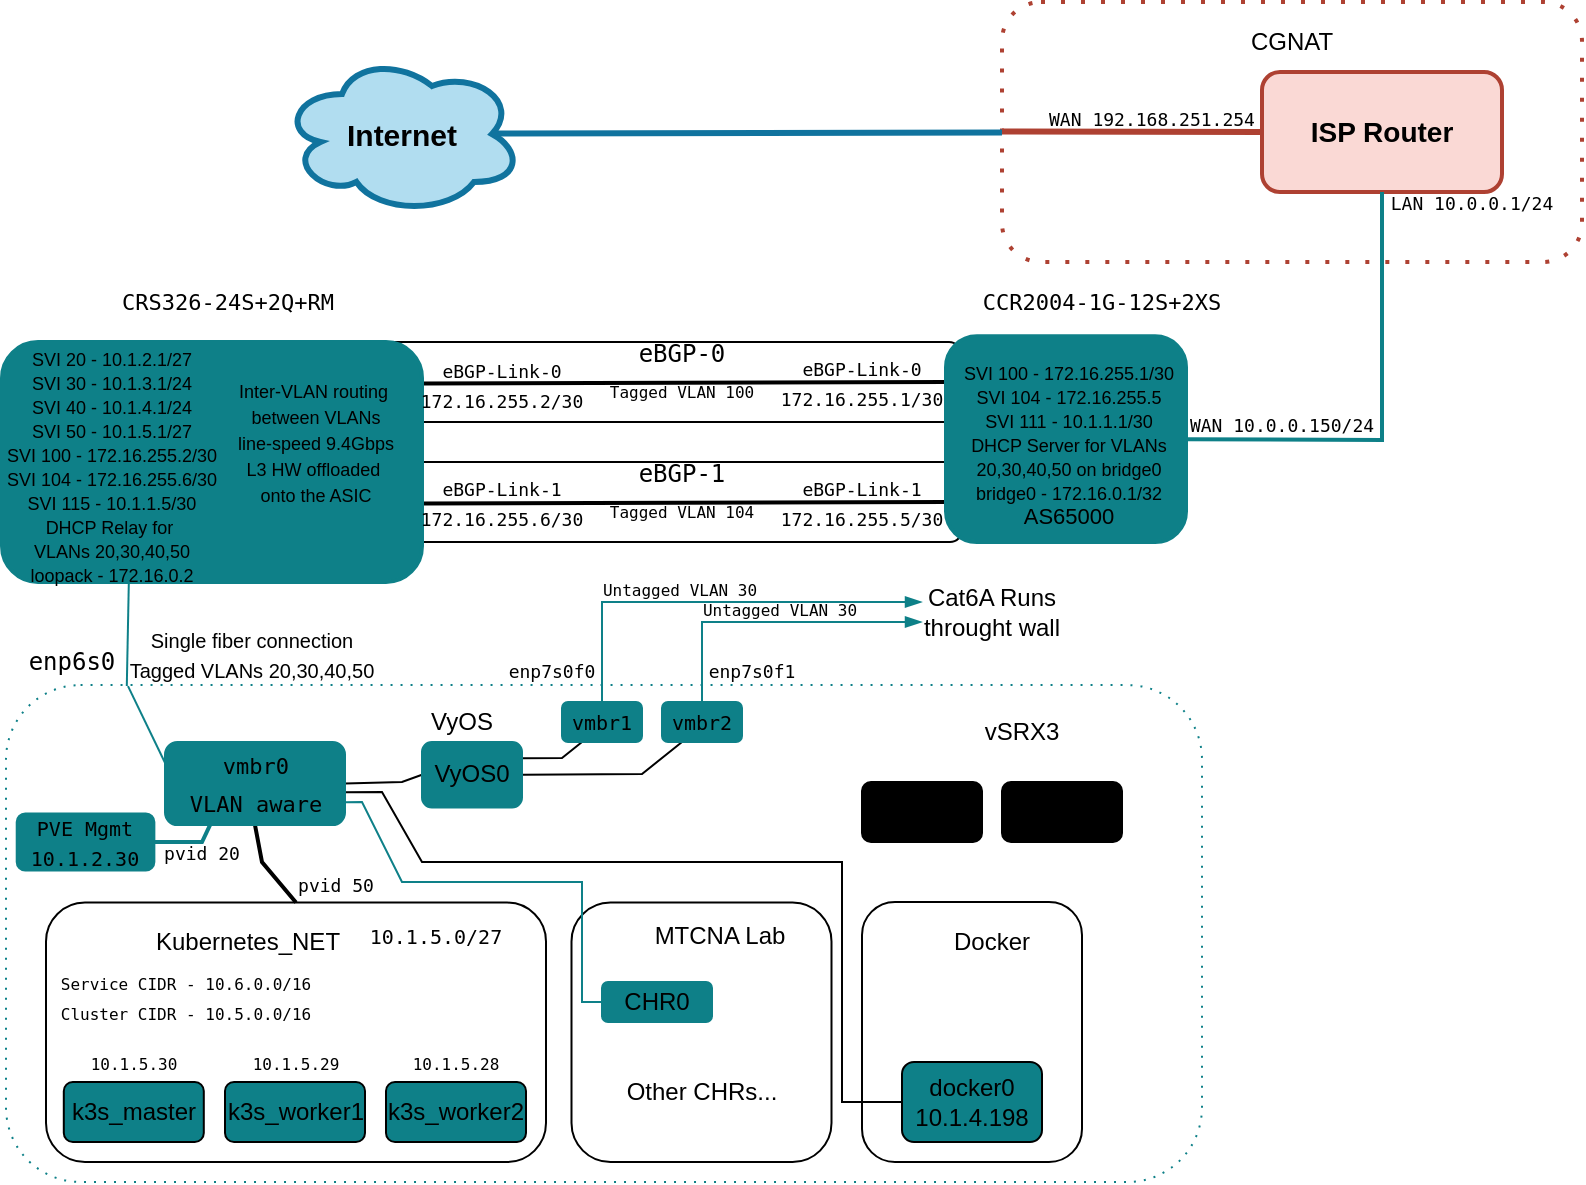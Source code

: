 <mxfile version="28.1.1">
  <diagram name="Page-1" id="laLs3gU-Ayf5YXLH03XQ">
    <mxGraphModel dx="647" dy="1512" grid="1" gridSize="10" guides="0" tooltips="1" connect="1" arrows="1" fold="1" page="1" pageScale="1" pageWidth="850" pageHeight="1100" background="none" math="0" shadow="0">
      <root>
        <mxCell id="0" />
        <mxCell id="1" parent="0" />
        <mxCell id="ZiTYzqAb13dxJsLZ45qU-29" value="" style="rounded=1;whiteSpace=wrap;html=1;fillColor=none;dashed=1;dashPattern=1 4;strokeColor=light-dark(#0E8088,#E57000);strokeWidth=1;" parent="1" vertex="1">
          <mxGeometry x="12" y="321.54" width="598" height="248.46" as="geometry" />
        </mxCell>
        <mxCell id="gYZSwurcLsUrWzZZYaKs-26" value="" style="endArrow=none;html=1;rounded=0;exitX=0.985;exitY=0.605;exitDx=0;exitDy=0;exitPerimeter=0;entryX=0;entryY=0.5;entryDx=0;entryDy=0;strokeColor=light-dark(#000000,#2496ED);" edge="1" parent="1" source="ZiTYzqAb13dxJsLZ45qU-33" target="gYZSwurcLsUrWzZZYaKs-25">
          <mxGeometry width="50" height="50" relative="1" as="geometry">
            <mxPoint x="300" y="400" as="sourcePoint" />
            <mxPoint x="350" y="350" as="targetPoint" />
            <Array as="points">
              <mxPoint x="200" y="375" />
              <mxPoint x="220" y="410" />
              <mxPoint x="430" y="410" />
              <mxPoint x="430" y="530" />
            </Array>
          </mxGeometry>
        </mxCell>
        <mxCell id="ewNHrJoe2mIzZIBrIk2k-1" value="" style="rounded=1;whiteSpace=wrap;html=1;fillColor=none;strokeColor=light-dark(#000000,#E00B43);strokeWidth=1;fillStyle=dashed;gradientColor=light-dark(#000000,#99004D);gradientDirection=south;" parent="1" vertex="1">
          <mxGeometry x="199.5" y="150" width="290" height="40" as="geometry" />
        </mxCell>
        <mxCell id="gYZSwurcLsUrWzZZYaKs-4" value="" style="endArrow=none;html=1;rounded=0;exitX=1;exitY=0.5;exitDx=0;exitDy=0;entryX=0;entryY=0.5;entryDx=0;entryDy=0;fillColor=#b0e3e6;strokeColor=light-dark(#000000,#D4006B);strokeWidth=2;" edge="1" parent="1">
          <mxGeometry width="50" height="50" relative="1" as="geometry">
            <mxPoint x="220" y="230.79" as="sourcePoint" />
            <mxPoint x="482" y="230" as="targetPoint" />
          </mxGeometry>
        </mxCell>
        <mxCell id="gYZSwurcLsUrWzZZYaKs-1" value="" style="rounded=1;whiteSpace=wrap;html=1;fillColor=none;strokeColor=light-dark(#000000,#E00B43);strokeWidth=1;fillStyle=dashed;gradientColor=light-dark(#000000,#99004D);gradientDirection=south;" vertex="1" parent="1">
          <mxGeometry x="210" y="210" width="280" height="40" as="geometry" />
        </mxCell>
        <mxCell id="x-1SdIw39Kcp-OfrpAiy-40" value="" style="rounded=1;whiteSpace=wrap;html=1;fillColor=none;strokeColor=light-dark(#000000,#4C0099);" parent="1" vertex="1">
          <mxGeometry x="294.75" y="430.27" width="130" height="129.73" as="geometry" />
        </mxCell>
        <mxCell id="ZiTYzqAb13dxJsLZ45qU-24" value="" style="endArrow=none;html=1;rounded=0;exitX=1;exitY=0.5;exitDx=0;exitDy=0;entryX=0;entryY=0.5;entryDx=0;entryDy=0;fillColor=#b0e3e6;strokeColor=light-dark(#000000,#D4006B);strokeWidth=2;" parent="1" edge="1">
          <mxGeometry width="50" height="50" relative="1" as="geometry">
            <mxPoint x="220" y="170.79" as="sourcePoint" />
            <mxPoint x="482" y="170.0" as="targetPoint" />
          </mxGeometry>
        </mxCell>
        <mxCell id="ZiTYzqAb13dxJsLZ45qU-4" value="" style="rounded=1;whiteSpace=wrap;html=1;fillColor=none;dashed=1;dashPattern=1 4;strokeColor=light-dark(#AE4132,#2020CC);strokeWidth=2;" parent="1" vertex="1">
          <mxGeometry x="510" y="-20" width="290" height="130" as="geometry" />
        </mxCell>
        <mxCell id="ZiTYzqAb13dxJsLZ45qU-1" value="&lt;b&gt;&lt;font style=&quot;font-size: 15px;&quot;&gt;Internet&lt;/font&gt;&lt;/b&gt;" style="ellipse;shape=cloud;whiteSpace=wrap;html=1;fillColor=#b1ddf0;strokeColor=#10739e;strokeWidth=3;" parent="1" vertex="1">
          <mxGeometry x="150" y="6" width="120" height="80" as="geometry" />
        </mxCell>
        <mxCell id="ZiTYzqAb13dxJsLZ45qU-3" value="&lt;b&gt;&lt;font style=&quot;font-size: 14px;&quot;&gt;ISP Router&lt;/font&gt;&lt;/b&gt;" style="rounded=1;whiteSpace=wrap;html=1;fillColor=light-dark(#FAD9D5,#00004F);strokeColor=light-dark(#AE4132,#2020CC);strokeWidth=2;glass=0;" parent="1" vertex="1">
          <mxGeometry x="640" y="15" width="120" height="60" as="geometry" />
        </mxCell>
        <mxCell id="ZiTYzqAb13dxJsLZ45qU-5" value="CGNAT" style="text;html=1;align=center;verticalAlign=middle;whiteSpace=wrap;rounded=0;fillColor=none;strokeColor=none;" parent="1" vertex="1">
          <mxGeometry x="620" y="-20" width="70" height="40" as="geometry" />
        </mxCell>
        <mxCell id="ZiTYzqAb13dxJsLZ45qU-6" value="" style="endArrow=none;html=1;rounded=0;exitX=0.875;exitY=0.5;exitDx=0;exitDy=0;exitPerimeter=0;fillColor=#b1ddf0;strokeColor=#10739e;strokeWidth=3;" parent="1" target="ZiTYzqAb13dxJsLZ45qU-4" edge="1">
          <mxGeometry width="50" height="50" relative="1" as="geometry">
            <mxPoint x="255" y="45.79" as="sourcePoint" />
            <mxPoint x="470" y="95.79" as="targetPoint" />
          </mxGeometry>
        </mxCell>
        <mxCell id="ZiTYzqAb13dxJsLZ45qU-7" value="" style="endArrow=none;html=1;rounded=0;exitX=0.875;exitY=0.5;exitDx=0;exitDy=0;exitPerimeter=0;fillColor=#fad9d5;strokeColor=light-dark(#AE4132,#2020CC);strokeWidth=3;entryX=0;entryY=0.5;entryDx=0;entryDy=0;" parent="1" target="ZiTYzqAb13dxJsLZ45qU-3" edge="1">
          <mxGeometry width="50" height="50" relative="1" as="geometry">
            <mxPoint x="510" y="44.76" as="sourcePoint" />
            <mxPoint x="615" y="44.76" as="targetPoint" />
          </mxGeometry>
        </mxCell>
        <mxCell id="ZiTYzqAb13dxJsLZ45qU-8" value="&lt;pre&gt;&lt;font style=&quot;font-size: 9px;&quot;&gt;WAN 192.168.251.254&lt;/font&gt;&lt;/pre&gt;" style="text;html=1;align=center;verticalAlign=middle;whiteSpace=wrap;rounded=0;" parent="1" vertex="1">
          <mxGeometry x="530" y="30" width="110" height="15" as="geometry" />
        </mxCell>
        <mxCell id="ZiTYzqAb13dxJsLZ45qU-9" value="&lt;pre&gt;&lt;font style=&quot;font-size: 9px;&quot;&gt;LAN 10.0.0.1/24&lt;/font&gt;&lt;/pre&gt;" style="text;html=1;align=center;verticalAlign=middle;whiteSpace=wrap;rounded=0;" parent="1" vertex="1">
          <mxGeometry x="700" y="70" width="90" height="20" as="geometry" />
        </mxCell>
        <mxCell id="ZiTYzqAb13dxJsLZ45qU-10" value="" style="endArrow=none;html=1;rounded=0;fillColor=#b0e3e6;strokeColor=light-dark(#0E8088,#FFFFFF);strokeWidth=2;exitX=1;exitY=0.5;exitDx=0;exitDy=0;entryX=0.5;entryY=1;entryDx=0;entryDy=0;" parent="1" source="ZiTYzqAb13dxJsLZ45qU-11" target="ZiTYzqAb13dxJsLZ45qU-3" edge="1">
          <mxGeometry width="50" height="50" relative="1" as="geometry">
            <mxPoint x="542" y="149.21" as="sourcePoint" />
            <mxPoint x="682" y="45" as="targetPoint" />
            <Array as="points">
              <mxPoint x="700" y="199" />
            </Array>
          </mxGeometry>
        </mxCell>
        <mxCell id="ZiTYzqAb13dxJsLZ45qU-11" value="" style="rounded=1;whiteSpace=wrap;html=1;fillColor=light-dark(#0E8088,#121211);strokeColor=light-dark(#0E8088,#293239);strokeWidth=2;glass=0;" parent="1" vertex="1">
          <mxGeometry x="482" y="147.17" width="120" height="102.83" as="geometry" />
        </mxCell>
        <mxCell id="ZiTYzqAb13dxJsLZ45qU-13" value="&lt;pre&gt;&lt;font style=&quot;font-size: 9px;&quot;&gt;WAN 10.0.0.150/24&lt;/font&gt;&lt;/pre&gt;" style="text;html=1;align=center;verticalAlign=middle;whiteSpace=wrap;rounded=0;fillColor=none;strokeColor=none;" parent="1" vertex="1">
          <mxGeometry x="605" y="186" width="90" height="10" as="geometry" />
        </mxCell>
        <mxCell id="ZiTYzqAb13dxJsLZ45qU-19" value="" style="rounded=1;whiteSpace=wrap;html=1;fillColor=light-dark(#0E8088,#121211);strokeColor=light-dark(#0E8088,#293239);strokeWidth=2;glass=0;" parent="1" vertex="1">
          <mxGeometry x="10" y="150" width="210" height="120" as="geometry" />
        </mxCell>
        <mxCell id="ZiTYzqAb13dxJsLZ45qU-22" value="&lt;div style=&quot;line-height: 100%;&quot;&gt;&lt;div&gt;&lt;font style=&quot;font-size: 9px; line-height: 100%;&quot;&gt;SVI 100 - 172.16.255.1/30&lt;/font&gt;&lt;/div&gt;&lt;div&gt;&lt;font style=&quot;font-size: 9px; line-height: 100%;&quot;&gt;SVI 104 - 172.16.255.5&lt;/font&gt;&lt;/div&gt;&lt;div&gt;&lt;font style=&quot;font-size: 9px; line-height: 100%;&quot;&gt;SVI 111 - 10.1.1.1/30&lt;/font&gt;&lt;/div&gt;&lt;div&gt;&lt;font style=&quot;font-size: 9px; line-height: 100%;&quot;&gt;DHCP Server for VLANs 20,30,40&lt;font&gt;,50 on bridge0&lt;/font&gt;&lt;/font&gt;&lt;/div&gt;&lt;div&gt;&lt;font style=&quot;font-size: 9px; line-height: 100%;&quot;&gt;bridge0 - 172.16.0.1/32&lt;/font&gt;&lt;/div&gt;&lt;div&gt;&lt;font style=&quot;font-size: 11px;&quot;&gt;AS65000&lt;/font&gt;&lt;/div&gt;&lt;/div&gt;" style="text;html=1;align=center;verticalAlign=middle;whiteSpace=wrap;rounded=0;fillColor=none;strokeColor=none;" parent="1" vertex="1">
          <mxGeometry x="477" y="160" width="133" height="80" as="geometry" />
        </mxCell>
        <mxCell id="ZiTYzqAb13dxJsLZ45qU-23" value="&lt;div style=&quot;line-height: 100%;&quot;&gt;&lt;div&gt;&lt;font style=&quot;font-size: 9px; line-height: 100%;&quot;&gt;SVI 20 - 10.1.2.1/27&lt;/font&gt;&lt;/div&gt;&lt;div&gt;&lt;font style=&quot;font-size: 9px; line-height: 100%;&quot;&gt;SVI 30 - 10.1.3.1/24&lt;/font&gt;&lt;/div&gt;&lt;div&gt;&lt;font style=&quot;font-size: 9px; line-height: 100%;&quot;&gt;SVI 40 - 10.1.4.1/24&lt;/font&gt;&lt;/div&gt;&lt;div&gt;&lt;font style=&quot;font-size: 9px; line-height: 100%;&quot;&gt;SVI 50 - 10.1.5.1/27&lt;/font&gt;&lt;/div&gt;&lt;div&gt;&lt;font style=&quot;font-size: 9px; line-height: 100%;&quot;&gt;SVI 100 - 172.16.255.2/30&lt;/font&gt;&lt;/div&gt;&lt;div&gt;&lt;font style=&quot;font-size: 9px; line-height: 100%;&quot;&gt;SVI 104 - 172.16.255.6/30&lt;/font&gt;&lt;/div&gt;&lt;div&gt;&lt;font style=&quot;font-size: 9px; line-height: 100%;&quot;&gt;SVI 115 - 10.1.1.5/30&lt;/font&gt;&lt;/div&gt;&lt;div&gt;&lt;font style=&quot;font-size: 9px; line-height: 100%;&quot;&gt;DHCP Relay for&amp;nbsp;&lt;/font&gt;&lt;/div&gt;&lt;div&gt;&lt;font style=&quot;font-size: 9px; line-height: 100%;&quot;&gt;VLANs 20,30,40,50&lt;/font&gt;&lt;/div&gt;&lt;div&gt;&lt;font style=&quot;font-size: 9px; line-height: 100%;&quot;&gt;loopack - 172.16.0.2&lt;/font&gt;&lt;/div&gt;&lt;/div&gt;" style="text;html=1;align=center;verticalAlign=middle;whiteSpace=wrap;rounded=0;fillColor=none;strokeColor=none;" parent="1" vertex="1">
          <mxGeometry x="10" y="150" width="110" height="122.8" as="geometry" />
        </mxCell>
        <mxCell id="ZiTYzqAb13dxJsLZ45qU-28" value="&lt;pre&gt;&lt;font style=&quot;font-size: 8px;&quot;&gt;Tagged VLAN 100&lt;/font&gt;&lt;/pre&gt;" style="text;html=1;align=center;verticalAlign=middle;whiteSpace=wrap;rounded=0;fillColor=none;strokeColor=none;" parent="1" vertex="1">
          <mxGeometry x="310" y="170" width="80" height="8.12" as="geometry" />
        </mxCell>
        <mxCell id="ZiTYzqAb13dxJsLZ45qU-31" value="" style="endArrow=none;html=1;rounded=0;entryX=0.302;entryY=0.997;entryDx=0;entryDy=0;exitX=0.101;exitY=0.002;exitDx=0;exitDy=0;fillColor=#b0e3e6;strokeColor=light-dark(#0E8088,#FFFFFF);strokeWidth=1;exitPerimeter=0;entryPerimeter=0;" parent="1" source="ZiTYzqAb13dxJsLZ45qU-29" target="ZiTYzqAb13dxJsLZ45qU-19" edge="1">
          <mxGeometry width="50" height="50" relative="1" as="geometry">
            <mxPoint x="200" y="400" as="sourcePoint" />
            <mxPoint x="250" y="350" as="targetPoint" />
          </mxGeometry>
        </mxCell>
        <mxCell id="ZiTYzqAb13dxJsLZ45qU-32" value="&lt;div&gt;&lt;font style=&quot;font-size: 10px;&quot;&gt;Single fiber connection&lt;/font&gt;&lt;/div&gt;&lt;div&gt;&lt;font style=&quot;font-size: 10px;&quot;&gt;Tagged VLANs 20,30,40,50&lt;/font&gt;&lt;/div&gt;" style="text;html=1;align=center;verticalAlign=middle;whiteSpace=wrap;rounded=0;fillColor=none;strokeColor=none;" parent="1" vertex="1">
          <mxGeometry x="70" y="290" width="130" height="31.71" as="geometry" />
        </mxCell>
        <mxCell id="ZiTYzqAb13dxJsLZ45qU-34" value="" style="endArrow=none;html=1;rounded=1;entryX=0.102;entryY=0.002;entryDx=0;entryDy=0;exitX=0;exitY=0.25;exitDx=0;exitDy=0;fillColor=#b0e3e6;strokeColor=light-dark(#0E8088,#FFFFFF);endSize=8;strokeWidth=1;entryPerimeter=0;curved=0;" parent="1" source="ZiTYzqAb13dxJsLZ45qU-33" target="ZiTYzqAb13dxJsLZ45qU-29" edge="1">
          <mxGeometry width="50" height="50" relative="1" as="geometry">
            <mxPoint x="192" y="381.54" as="sourcePoint" />
            <mxPoint x="242" y="331.54" as="targetPoint" />
          </mxGeometry>
        </mxCell>
        <mxCell id="ZiTYzqAb13dxJsLZ45qU-35" value="&lt;pre&gt;&lt;font style=&quot;font-size: 10px;&quot;&gt;PVE Mgmt&lt;br&gt;10.1.2.30&lt;/font&gt;&lt;/pre&gt;" style="rounded=1;whiteSpace=wrap;html=1;fillColor=light-dark(#0E8088,#121211);strokeColor=light-dark(#0E8088,#FCA311);glass=0;" parent="1" vertex="1">
          <mxGeometry x="17.36" y="385.77" width="68.82" height="28.46" as="geometry" />
        </mxCell>
        <mxCell id="ZiTYzqAb13dxJsLZ45qU-36" value="" style="endArrow=none;html=1;rounded=0;entryX=0.25;entryY=1;entryDx=0;entryDy=0;exitX=1;exitY=0.5;exitDx=0;exitDy=0;fillColor=#b0e3e6;strokeColor=light-dark(#0E8088,#FFFFFF);strokeWidth=2;curved=0;jumpStyle=none;" parent="1" source="ZiTYzqAb13dxJsLZ45qU-35" target="ZiTYzqAb13dxJsLZ45qU-33" edge="1">
          <mxGeometry width="50" height="50" relative="1" as="geometry">
            <mxPoint x="192" y="381.54" as="sourcePoint" />
            <mxPoint x="242" y="331.54" as="targetPoint" />
            <Array as="points">
              <mxPoint x="110" y="400" />
            </Array>
          </mxGeometry>
        </mxCell>
        <mxCell id="ZiTYzqAb13dxJsLZ45qU-40" value="&lt;pre&gt;enp6s0&lt;/pre&gt;" style="text;html=1;align=center;verticalAlign=middle;whiteSpace=wrap;rounded=0;fillColor=none;strokeColor=none;" parent="1" vertex="1">
          <mxGeometry x="20" y="299.54" width="50" height="20" as="geometry" />
        </mxCell>
        <mxCell id="ZiTYzqAb13dxJsLZ45qU-41" value="&lt;div style=&quot;line-height: 10%;&quot;&gt;&lt;pre&gt;&lt;font style=&quot;font-size: 9px;&quot;&gt;enp7s0f0&lt;/font&gt;&lt;/pre&gt;&lt;/div&gt;" style="text;html=1;align=center;verticalAlign=middle;whiteSpace=wrap;rounded=0;perimeterSpacing=0;fillColor=none;strokeColor=none;" parent="1" vertex="1">
          <mxGeometry x="260" y="310" width="50" height="10" as="geometry" />
        </mxCell>
        <mxCell id="ZiTYzqAb13dxJsLZ45qU-42" value="" style="endArrow=blockThin;html=1;rounded=0;exitX=0.5;exitY=0;exitDx=0;exitDy=0;startArrow=none;startFill=0;endFill=1;strokeWidth=1;fillColor=#b0e3e6;strokeColor=light-dark(#0E8088,#FFFFFF);" parent="1" edge="1" source="x-1SdIw39Kcp-OfrpAiy-9">
          <mxGeometry width="50" height="50" relative="1" as="geometry">
            <mxPoint x="407.984" y="311.503" as="sourcePoint" />
            <mxPoint x="470" y="280" as="targetPoint" />
            <Array as="points">
              <mxPoint x="310" y="280" />
            </Array>
          </mxGeometry>
        </mxCell>
        <mxCell id="ZiTYzqAb13dxJsLZ45qU-43" value="&lt;pre&gt;&lt;font style=&quot;font-size: 8px;&quot;&gt;Untagged VLAN 30&lt;/font&gt;&lt;/pre&gt;" style="text;html=1;align=center;verticalAlign=middle;whiteSpace=wrap;rounded=0;fillColor=none;strokeColor=none;" parent="1" vertex="1">
          <mxGeometry x="310" y="268" width="78" height="10" as="geometry" />
        </mxCell>
        <mxCell id="ZiTYzqAb13dxJsLZ45qU-51" value="&lt;pre&gt;&lt;font style=&quot;font-size: 9px;&quot;&gt;eBGP-Link-0&lt;br&gt;172.16.255.2/30&lt;/font&gt;&lt;/pre&gt;" style="text;html=1;align=center;verticalAlign=middle;whiteSpace=wrap;rounded=0;fillColor=none;strokeColor=none;" parent="1" vertex="1">
          <mxGeometry x="220" y="160.79" width="80" height="20" as="geometry" />
        </mxCell>
        <mxCell id="ZiTYzqAb13dxJsLZ45qU-52" value="&lt;pre&gt;&lt;font style=&quot;font-size: 9px;&quot;&gt;eBGP-Link-0&lt;br&gt;172.16.255.1/30&lt;/font&gt;&lt;/pre&gt;" style="text;html=1;align=center;verticalAlign=middle;whiteSpace=wrap;rounded=0;fillColor=none;strokeColor=none;" parent="1" vertex="1">
          <mxGeometry x="400" y="160" width="80" height="20" as="geometry" />
        </mxCell>
        <mxCell id="x-1SdIw39Kcp-OfrpAiy-1" value="" style="edgeStyle=orthogonalEdgeStyle;rounded=0;orthogonalLoop=1;jettySize=auto;html=1;" parent="1" edge="1">
          <mxGeometry relative="1" as="geometry">
            <mxPoint x="380" y="427.5" as="targetPoint" />
          </mxGeometry>
        </mxCell>
        <mxCell id="x-1SdIw39Kcp-OfrpAiy-5" value="" style="rounded=1;whiteSpace=wrap;html=1;fillColor=none;strokeColor=light-dark(#000000,#326CE5);" parent="1" vertex="1">
          <mxGeometry x="32" y="430.27" width="250" height="129.73" as="geometry" />
        </mxCell>
        <mxCell id="x-1SdIw39Kcp-OfrpAiy-6" value="Kubernetes_NET" style="text;html=1;align=center;verticalAlign=middle;whiteSpace=wrap;rounded=0;" parent="1" vertex="1">
          <mxGeometry x="88.39" y="440.27" width="90" height="20" as="geometry" />
        </mxCell>
        <mxCell id="x-1SdIw39Kcp-OfrpAiy-7" value="" style="endArrow=none;html=1;rounded=0;entryX=0.5;entryY=1;entryDx=0;entryDy=0;exitX=0.5;exitY=0;exitDx=0;exitDy=0;strokeColor=light-dark(#000000,#326CE5);strokeWidth=2;" parent="1" source="x-1SdIw39Kcp-OfrpAiy-5" target="ZiTYzqAb13dxJsLZ45qU-33" edge="1">
          <mxGeometry width="50" height="50" relative="1" as="geometry">
            <mxPoint x="232" y="501.54" as="sourcePoint" />
            <mxPoint x="282" y="451.54" as="targetPoint" />
            <Array as="points">
              <mxPoint x="140" y="410" />
            </Array>
          </mxGeometry>
        </mxCell>
        <mxCell id="x-1SdIw39Kcp-OfrpAiy-12" value="" style="shape=image;imageAspect=0;aspect=fixed;verticalLabelPosition=bottom;verticalAlign=top;image=https://upload.wikimedia.org/wikipedia/commons/thumb/3/39/Kubernetes_logo_without_workmark.svg/500px-Kubernetes_logo_without_workmark.svg.png;" parent="1" vertex="1">
          <mxGeometry x="65.61" y="440.27" width="20.57" height="20" as="geometry" />
        </mxCell>
        <mxCell id="x-1SdIw39Kcp-OfrpAiy-13" value="&lt;div style=&quot;line-height: 0%;&quot;&gt;&lt;pre&gt;&lt;div&gt;&lt;p&gt;&lt;font style=&quot;font-size: 9px;&quot; face=&quot;Helvetica&quot;&gt;Inter-VLAN routing &lt;/font&gt;&lt;/p&gt;&lt;p&gt;&lt;font style=&quot;font-size: 9px;&quot; face=&quot;Helvetica&quot;&gt;between VLANs&lt;/font&gt;&lt;/p&gt;&lt;p&gt;&lt;font style=&quot;font-size: 9px;&quot; face=&quot;Helvetica&quot;&gt;line-speed 9.4Gbps&lt;/font&gt;&lt;/p&gt;&lt;p&gt;&lt;font style=&quot;font-size: 9px;&quot; face=&quot;Helvetica&quot;&gt;L3 HW offloaded &lt;/font&gt;&lt;/p&gt;&lt;p&gt;&lt;font style=&quot;font-size: 9px;&quot; face=&quot;Helvetica&quot;&gt;onto the ASIC&lt;/font&gt;&lt;/p&gt;&lt;/div&gt;&lt;/pre&gt;&lt;/div&gt;" style="text;html=1;align=center;verticalAlign=middle;whiteSpace=wrap;rounded=0;" parent="1" vertex="1">
          <mxGeometry x="112" y="154.54" width="110" height="90" as="geometry" />
        </mxCell>
        <mxCell id="x-1SdIw39Kcp-OfrpAiy-14" value="&lt;pre&gt;&lt;font style=&quot;font-size: 8px;&quot;&gt;Service CIDR - 10.6.0.0/16&lt;/font&gt;&lt;/pre&gt;" style="text;html=1;align=center;verticalAlign=middle;whiteSpace=wrap;rounded=0;" parent="1" vertex="1">
          <mxGeometry x="37" y="465.27" width="130" height="10" as="geometry" />
        </mxCell>
        <mxCell id="x-1SdIw39Kcp-OfrpAiy-15" value="&lt;pre&gt;&lt;font style=&quot;font-size: 8px;&quot;&gt;Cluster CIDR - 10.5.0.0/16&lt;/font&gt;&lt;/pre&gt;" style="text;html=1;align=center;verticalAlign=middle;whiteSpace=wrap;rounded=0;" parent="1" vertex="1">
          <mxGeometry x="37" y="480.27" width="130" height="10" as="geometry" />
        </mxCell>
        <mxCell id="x-1SdIw39Kcp-OfrpAiy-17" value="&lt;div&gt;k3s_worker1&lt;/div&gt;" style="rounded=1;whiteSpace=wrap;html=1;fillColor=light-dark(#0E8088,#242423);strokeColor=light-dark(#000000,#326CE5);" parent="1" vertex="1">
          <mxGeometry x="121.5" y="520" width="70" height="30" as="geometry" />
        </mxCell>
        <mxCell id="x-1SdIw39Kcp-OfrpAiy-23" value="&lt;pre&gt;&lt;font style=&quot;font-size: 10px;&quot;&gt;10.1.5.0/27&lt;/font&gt;&lt;/pre&gt;" style="text;html=1;align=center;verticalAlign=middle;whiteSpace=wrap;rounded=0;" parent="1" vertex="1">
          <mxGeometry x="192" y="442.27" width="70" height="10" as="geometry" />
        </mxCell>
        <mxCell id="x-1SdIw39Kcp-OfrpAiy-28" value="CHR0" style="rounded=1;whiteSpace=wrap;html=1;fillColor=light-dark(#0E8088,#121211);strokeColor=light-dark(#0E8088,#293239);" parent="1" vertex="1">
          <mxGeometry x="310" y="470.0" width="55" height="20" as="geometry" />
        </mxCell>
        <mxCell id="x-1SdIw39Kcp-OfrpAiy-29" value="" style="endArrow=none;html=1;rounded=0;exitX=0.997;exitY=0.725;exitDx=0;exitDy=0;strokeColor=light-dark(#0E8088,#FFFFFF);entryX=0;entryY=0.5;entryDx=0;entryDy=0;exitPerimeter=0;" parent="1" source="ZiTYzqAb13dxJsLZ45qU-33" target="x-1SdIw39Kcp-OfrpAiy-28" edge="1">
          <mxGeometry width="50" height="50" relative="1" as="geometry">
            <mxPoint x="290" y="490" as="sourcePoint" />
            <mxPoint x="510" y="410" as="targetPoint" />
            <Array as="points">
              <mxPoint x="190" y="380" />
              <mxPoint x="210" y="420" />
              <mxPoint x="300" y="420" />
              <mxPoint x="300" y="480" />
            </Array>
          </mxGeometry>
        </mxCell>
        <mxCell id="x-1SdIw39Kcp-OfrpAiy-31" value="&lt;pre&gt;&lt;font style=&quot;font-size: 8px;&quot;&gt;10.1.5.28&lt;/font&gt;&lt;/pre&gt;" style="text;html=1;align=center;verticalAlign=middle;whiteSpace=wrap;rounded=0;" parent="1" vertex="1">
          <mxGeometry x="212" y="500" width="50" height="20" as="geometry" />
        </mxCell>
        <mxCell id="x-1SdIw39Kcp-OfrpAiy-32" value="&lt;div&gt;k3s_worker2&lt;/div&gt;" style="rounded=1;whiteSpace=wrap;html=1;fillColor=light-dark(#0E8088,#242423);strokeColor=light-dark(#000000,#326CE5);" parent="1" vertex="1">
          <mxGeometry x="202" y="520" width="70" height="30" as="geometry" />
        </mxCell>
        <mxCell id="x-1SdIw39Kcp-OfrpAiy-33" value="&lt;pre&gt;&lt;font style=&quot;font-size: 8px;&quot;&gt;10.1.5.29&lt;/font&gt;&lt;/pre&gt;" style="text;html=1;align=center;verticalAlign=middle;whiteSpace=wrap;rounded=0;" parent="1" vertex="1">
          <mxGeometry x="131.5" y="500" width="50" height="20" as="geometry" />
        </mxCell>
        <mxCell id="x-1SdIw39Kcp-OfrpAiy-34" value="&lt;pre&gt;&lt;font style=&quot;font-size: 8px;&quot;&gt;10.1.5.30&lt;/font&gt;&lt;/pre&gt;" style="text;html=1;align=center;verticalAlign=middle;whiteSpace=wrap;rounded=0;" parent="1" vertex="1">
          <mxGeometry x="50.9" y="500" width="50" height="20" as="geometry" />
        </mxCell>
        <mxCell id="x-1SdIw39Kcp-OfrpAiy-35" value="&lt;div&gt;k3s_master&lt;/div&gt;" style="rounded=1;whiteSpace=wrap;html=1;fillColor=light-dark(#0E8088,#242423);strokeColor=light-dark(#000000,#326CE5);" parent="1" vertex="1">
          <mxGeometry x="40.9" y="520" width="70" height="30" as="geometry" />
        </mxCell>
        <mxCell id="x-1SdIw39Kcp-OfrpAiy-41" value="" style="shape=image;imageAspect=0;aspect=fixed;verticalLabelPosition=bottom;verticalAlign=top;image=https://merch.mikrotik.com/cdn/shop/files/512.png?v=1657867177&amp;width=500;" parent="1" vertex="1">
          <mxGeometry x="310" y="434" width="24.36" height="24.36" as="geometry" />
        </mxCell>
        <UserObject label="MTCNA Lab" link="https://github.com/andreansx/networking-lab/projects" id="x-1SdIw39Kcp-OfrpAiy-42">
          <mxCell style="text;html=1;align=center;verticalAlign=middle;whiteSpace=wrap;rounded=0;" parent="1" vertex="1">
            <mxGeometry x="334.36" y="437.16" width="70" height="20" as="geometry" />
          </mxCell>
        </UserObject>
        <mxCell id="x-1SdIw39Kcp-OfrpAiy-57" value="&lt;pre&gt;eBGP-0&lt;/pre&gt;" style="text;html=1;align=center;verticalAlign=middle;whiteSpace=wrap;rounded=0;" parent="1" vertex="1">
          <mxGeometry x="320" y="150" width="60" height="12.81" as="geometry" />
        </mxCell>
        <mxCell id="x-1SdIw39Kcp-OfrpAiy-58" value="" style="shape=image;imageAspect=0;aspect=fixed;verticalLabelPosition=bottom;verticalAlign=top;image=https://vates.tech/blog/content/images/2024/07/logo-vyos.png;" parent="1" vertex="1">
          <mxGeometry x="200" y="330" width="20" height="20" as="geometry" />
        </mxCell>
        <mxCell id="x-1SdIw39Kcp-OfrpAiy-59" value="VyOS" style="text;html=1;align=center;verticalAlign=middle;whiteSpace=wrap;rounded=0;" parent="1" vertex="1">
          <mxGeometry x="220" y="330" width="40" height="20" as="geometry" />
        </mxCell>
        <mxCell id="AWJidO-NB3qhizr0PGaM-2" value="" style="shape=image;imageAspect=0;aspect=fixed;verticalLabelPosition=bottom;verticalAlign=top;image=https://juniper-prod.scene7.com/is/image/junipernetworks/junos-os?fmt=png8-alpha&amp;network=on&amp;wid=500&amp;dpr=off;movable=1;resizable=1;rotatable=1;deletable=1;editable=1;locked=0;connectable=1;" parent="1" vertex="1">
          <mxGeometry x="470" y="335" width="33.33" height="20" as="geometry" />
        </mxCell>
        <mxCell id="AWJidO-NB3qhizr0PGaM-3" value="vSRX3" style="text;html=1;align=center;verticalAlign=middle;whiteSpace=wrap;rounded=0;" parent="1" vertex="1">
          <mxGeometry x="500" y="330" width="40" height="30" as="geometry" />
        </mxCell>
        <mxCell id="AWJidO-NB3qhizr0PGaM-4" value="&lt;pre&gt;vSRX3-0&lt;/pre&gt;" style="rounded=1;whiteSpace=wrap;html=1;strokeColor=light-dark(#000000,#84B135);fillColor=light-dark(#000000,#202B0D);" parent="1" vertex="1">
          <mxGeometry x="440" y="370" width="60" height="30" as="geometry" />
        </mxCell>
        <mxCell id="AWJidO-NB3qhizr0PGaM-5" value="&lt;pre&gt;vSRX3-1&lt;/pre&gt;" style="rounded=1;whiteSpace=wrap;html=1;strokeColor=light-dark(#000000,#84B135);fillColor=light-dark(#000000,#202B0D);" parent="1" vertex="1">
          <mxGeometry x="510" y="370" width="60" height="30" as="geometry" />
        </mxCell>
        <mxCell id="AWJidO-NB3qhizr0PGaM-8" value="Other CHRs..." style="text;html=1;align=center;verticalAlign=middle;whiteSpace=wrap;rounded=0;" parent="1" vertex="1">
          <mxGeometry x="320" y="510" width="80" height="30" as="geometry" />
        </mxCell>
        <mxCell id="Vor7nSiFzFkYHltCy8Pq-3" value="" style="shape=image;imageAspect=0;aspect=fixed;verticalLabelPosition=bottom;verticalAlign=top;image=https://www.politechnet.pl/wp-content/uploads/proxmox-logo-stacked-inverted-color-png.webp;imageBackground=none;" parent="1" vertex="1">
          <mxGeometry x="20" y="330" width="50" height="50" as="geometry" />
        </mxCell>
        <mxCell id="Vor7nSiFzFkYHltCy8Pq-4" value="&lt;pre&gt;&lt;font style=&quot;font-size: 9px;&quot;&gt;pvid 20&lt;/font&gt;&lt;/pre&gt;" style="text;html=1;align=center;verticalAlign=middle;whiteSpace=wrap;rounded=0;fontFamily=Helvetica;fontSize=12;fontColor=default;" parent="1" vertex="1">
          <mxGeometry x="90" y="400" width="40" height="10" as="geometry" />
        </mxCell>
        <mxCell id="Vor7nSiFzFkYHltCy8Pq-5" value="&lt;pre&gt;&lt;font style=&quot;font-size: 9px;&quot;&gt;pvid 50&lt;/font&gt;&lt;/pre&gt;" style="text;html=1;align=center;verticalAlign=middle;whiteSpace=wrap;rounded=0;fontFamily=Helvetica;fontSize=12;fontColor=default;" parent="1" vertex="1">
          <mxGeometry x="157" y="416" width="40" height="10" as="geometry" />
        </mxCell>
        <mxCell id="gYZSwurcLsUrWzZZYaKs-2" value="&lt;pre&gt;eBGP-1&lt;/pre&gt;" style="text;html=1;align=center;verticalAlign=middle;whiteSpace=wrap;rounded=0;" vertex="1" parent="1">
          <mxGeometry x="320" y="210" width="60" height="12.81" as="geometry" />
        </mxCell>
        <mxCell id="gYZSwurcLsUrWzZZYaKs-5" value="&lt;pre&gt;&lt;font style=&quot;font-size: 9px;&quot;&gt;eBGP-Link-1&lt;br&gt;172.16.255.5/30&lt;/font&gt;&lt;/pre&gt;" style="text;html=1;align=center;verticalAlign=middle;whiteSpace=wrap;rounded=0;fillColor=none;strokeColor=none;" vertex="1" parent="1">
          <mxGeometry x="400" y="220" width="80" height="20" as="geometry" />
        </mxCell>
        <mxCell id="gYZSwurcLsUrWzZZYaKs-6" value="&lt;pre&gt;&lt;font style=&quot;font-size: 9px;&quot;&gt;eBGP-Link-1&lt;br&gt;172.16.255.6/30&lt;/font&gt;&lt;/pre&gt;" style="text;html=1;align=center;verticalAlign=middle;whiteSpace=wrap;rounded=0;fillColor=none;strokeColor=none;" vertex="1" parent="1">
          <mxGeometry x="220" y="220" width="80" height="20" as="geometry" />
        </mxCell>
        <mxCell id="gYZSwurcLsUrWzZZYaKs-7" value="&lt;pre&gt;&lt;font style=&quot;font-size: 8px;&quot;&gt;Tagged VLAN 104&lt;/font&gt;&lt;/pre&gt;" style="text;html=1;align=center;verticalAlign=middle;whiteSpace=wrap;rounded=0;fillColor=none;strokeColor=none;" vertex="1" parent="1">
          <mxGeometry x="310" y="230" width="80" height="8.12" as="geometry" />
        </mxCell>
        <mxCell id="gYZSwurcLsUrWzZZYaKs-11" value="" style="endArrow=none;html=1;rounded=0;exitX=1;exitY=0.25;exitDx=0;exitDy=0;entryX=0.25;entryY=1;entryDx=0;entryDy=0;" edge="1" parent="1" source="gYZSwurcLsUrWzZZYaKs-9" target="x-1SdIw39Kcp-OfrpAiy-9">
          <mxGeometry width="50" height="50" relative="1" as="geometry">
            <mxPoint x="280" y="400" as="sourcePoint" />
            <mxPoint x="330" y="350" as="targetPoint" />
            <Array as="points">
              <mxPoint x="290" y="358" />
            </Array>
          </mxGeometry>
        </mxCell>
        <mxCell id="gYZSwurcLsUrWzZZYaKs-12" value="" style="endArrow=none;html=1;rounded=0;entryX=0.25;entryY=1;entryDx=0;entryDy=0;exitX=1;exitY=0.5;exitDx=0;exitDy=0;" edge="1" parent="1" source="gYZSwurcLsUrWzZZYaKs-9" target="gYZSwurcLsUrWzZZYaKs-10">
          <mxGeometry width="50" height="50" relative="1" as="geometry">
            <mxPoint x="280" y="400" as="sourcePoint" />
            <mxPoint x="330" y="350" as="targetPoint" />
            <Array as="points">
              <mxPoint x="330" y="366" />
            </Array>
          </mxGeometry>
        </mxCell>
        <mxCell id="gYZSwurcLsUrWzZZYaKs-13" value="" style="endArrow=blockThin;html=1;rounded=0;exitX=0.5;exitY=0;exitDx=0;exitDy=0;startArrow=none;startFill=0;endFill=1;strokeWidth=1;fillColor=#b0e3e6;strokeColor=light-dark(#0E8088,#FFFFFF);" edge="1" parent="1" source="gYZSwurcLsUrWzZZYaKs-10">
          <mxGeometry width="50" height="50" relative="1" as="geometry">
            <mxPoint x="310" y="340" as="sourcePoint" />
            <mxPoint x="470" y="290" as="targetPoint" />
            <Array as="points">
              <mxPoint x="360" y="290" />
            </Array>
          </mxGeometry>
        </mxCell>
        <mxCell id="gYZSwurcLsUrWzZZYaKs-14" value="&lt;pre&gt;&lt;font style=&quot;font-size: 8px;&quot;&gt;Untagged VLAN 30&lt;/font&gt;&lt;/pre&gt;" style="text;html=1;align=center;verticalAlign=middle;whiteSpace=wrap;rounded=0;fillColor=none;strokeColor=none;" vertex="1" parent="1">
          <mxGeometry x="360" y="278" width="78" height="10" as="geometry" />
        </mxCell>
        <mxCell id="gYZSwurcLsUrWzZZYaKs-15" value="&lt;div style=&quot;line-height: 10%;&quot;&gt;&lt;pre&gt;&lt;font style=&quot;font-size: 9px;&quot;&gt;enp7s0f1&lt;/font&gt;&lt;/pre&gt;&lt;/div&gt;" style="text;html=1;align=center;verticalAlign=middle;whiteSpace=wrap;rounded=0;perimeterSpacing=0;fillColor=none;strokeColor=none;" vertex="1" parent="1">
          <mxGeometry x="360" y="310" width="50" height="10" as="geometry" />
        </mxCell>
        <mxCell id="gYZSwurcLsUrWzZZYaKs-16" value="" style="endArrow=none;html=1;rounded=0;exitX=1;exitY=0.5;exitDx=0;exitDy=0;entryX=0;entryY=0.5;entryDx=0;entryDy=0;" edge="1" parent="1" source="ZiTYzqAb13dxJsLZ45qU-33" target="gYZSwurcLsUrWzZZYaKs-9">
          <mxGeometry width="50" height="50" relative="1" as="geometry">
            <mxPoint x="210" y="340" as="sourcePoint" />
            <mxPoint x="260" y="290" as="targetPoint" />
            <Array as="points">
              <mxPoint x="210" y="370" />
            </Array>
          </mxGeometry>
        </mxCell>
        <mxCell id="ZiTYzqAb13dxJsLZ45qU-33" value="&lt;div style=&quot;line-height: 50%;&quot;&gt;&lt;pre&gt;&lt;font style=&quot;font-size: 11px; line-height: 50%;&quot;&gt;vmbr0&lt;/font&gt;&lt;/pre&gt;&lt;pre&gt;&lt;font style=&quot;font-size: 11px; line-height: 50%;&quot;&gt;VLAN aware&lt;/font&gt;&lt;/pre&gt;&lt;/div&gt;" style="rounded=1;whiteSpace=wrap;html=1;fillColor=light-dark(#0E8088,#121211);strokeColor=light-dark(#0E8088,#E57000);glass=0;" parent="1" vertex="1">
          <mxGeometry x="91.5" y="350" width="90" height="41.54" as="geometry" />
        </mxCell>
        <mxCell id="x-1SdIw39Kcp-OfrpAiy-9" value="&lt;div style=&quot;line-height: 10%;&quot;&gt;&lt;pre&gt;&lt;font style=&quot;font-size: 10px; line-height: 10%;&quot;&gt;vmbr1&lt;/font&gt;&lt;/pre&gt;&lt;/div&gt;" style="rounded=1;whiteSpace=wrap;html=1;fillColor=light-dark(#0E8088,#121211);strokeColor=light-dark(#0E8088,#FCA311);glass=0;" parent="1" vertex="1">
          <mxGeometry x="290" y="330" width="40" height="20" as="geometry" />
        </mxCell>
        <mxCell id="gYZSwurcLsUrWzZZYaKs-9" value="VyOS0" style="rounded=1;whiteSpace=wrap;html=1;strokeColor=light-dark(#0E8088,#FC5914);fillColor=light-dark(#0E8088,#301104);" vertex="1" parent="1">
          <mxGeometry x="220" y="350" width="50" height="32.69" as="geometry" />
        </mxCell>
        <mxCell id="gYZSwurcLsUrWzZZYaKs-10" value="&lt;div style=&quot;line-height: 10%;&quot;&gt;&lt;pre&gt;&lt;font style=&quot;font-size: 10px; line-height: 10%;&quot;&gt;vmbr2&lt;/font&gt;&lt;/pre&gt;&lt;/div&gt;" style="rounded=1;whiteSpace=wrap;html=1;fillColor=light-dark(#0E8088,#121211);strokeColor=light-dark(#0E8088,#FCA311);glass=0;" vertex="1" parent="1">
          <mxGeometry x="340" y="330" width="40" height="20" as="geometry" />
        </mxCell>
        <mxCell id="gYZSwurcLsUrWzZZYaKs-17" value="Cat6A Runs throught wall" style="text;html=1;align=center;verticalAlign=middle;whiteSpace=wrap;rounded=0;" vertex="1" parent="1">
          <mxGeometry x="460" y="270" width="90" height="30" as="geometry" />
        </mxCell>
        <mxCell id="gYZSwurcLsUrWzZZYaKs-18" value="" style="shape=image;imageAspect=0;aspect=fixed;verticalLabelPosition=bottom;verticalAlign=top;image=https://merch.mikrotik.com/cdn/shop/files/512.png?v=1657867177&amp;width=500;" vertex="1" parent="1">
          <mxGeometry x="40" y="120" width="24.36" height="24.36" as="geometry" />
        </mxCell>
        <mxCell id="gYZSwurcLsUrWzZZYaKs-19" value="&lt;pre&gt;&lt;font style=&quot;font-size: 11px;&quot;&gt;CRS326-24S+2Q+RM&lt;/font&gt;&lt;/pre&gt;" style="text;html=1;align=center;verticalAlign=middle;whiteSpace=wrap;rounded=0;" vertex="1" parent="1">
          <mxGeometry x="68" y="120" width="110" height="20" as="geometry" />
        </mxCell>
        <mxCell id="gYZSwurcLsUrWzZZYaKs-20" value="" style="shape=image;imageAspect=0;aspect=fixed;verticalLabelPosition=bottom;verticalAlign=top;image=https://merch.mikrotik.com/cdn/shop/files/512.png?v=1657867177&amp;width=500;" vertex="1" parent="1">
          <mxGeometry x="470" y="120" width="24.36" height="24.36" as="geometry" />
        </mxCell>
        <mxCell id="gYZSwurcLsUrWzZZYaKs-21" value="&lt;pre&gt;&lt;font style=&quot;font-size: 11px;&quot;&gt;CCR2004-1G-12S+2XS&lt;/font&gt;&lt;/pre&gt;" style="text;html=1;align=center;verticalAlign=middle;whiteSpace=wrap;rounded=0;" vertex="1" parent="1">
          <mxGeometry x="500" y="120" width="120" height="20" as="geometry" />
        </mxCell>
        <mxCell id="gYZSwurcLsUrWzZZYaKs-22" value="" style="rounded=1;whiteSpace=wrap;html=1;fillColor=none;strokeColor=light-dark(#000000,#2496ED);" vertex="1" parent="1">
          <mxGeometry x="440" y="430" width="110" height="130" as="geometry" />
        </mxCell>
        <mxCell id="gYZSwurcLsUrWzZZYaKs-23" value="" style="shape=image;imageAspect=0;aspect=fixed;verticalLabelPosition=bottom;verticalAlign=top;image=https://cdn-icons-png.flaticon.com/512/919/919853.png;" vertex="1" parent="1">
          <mxGeometry x="460" y="440" width="20" height="20" as="geometry" />
        </mxCell>
        <mxCell id="gYZSwurcLsUrWzZZYaKs-24" value="Docker" style="text;html=1;align=center;verticalAlign=middle;whiteSpace=wrap;rounded=0;" vertex="1" parent="1">
          <mxGeometry x="480" y="440" width="50" height="20" as="geometry" />
        </mxCell>
        <mxCell id="gYZSwurcLsUrWzZZYaKs-25" value="&lt;div&gt;docker0&lt;/div&gt;&lt;div&gt;10.1.4.198&lt;/div&gt;" style="rounded=1;whiteSpace=wrap;html=1;fillColor=light-dark(#0E8088,#1A1A1A);strokeColor=light-dark(#000000,#2496ED);" vertex="1" parent="1">
          <mxGeometry x="460" y="510" width="70" height="40" as="geometry" />
        </mxCell>
        <mxCell id="gYZSwurcLsUrWzZZYaKs-27" value="" style="shape=image;imageAspect=0;aspect=fixed;verticalLabelPosition=bottom;verticalAlign=top;image=https://halny.com/wp-content/uploads/2021/10/cropped-Logotyp_Halny_networks.png;" vertex="1" parent="1">
          <mxGeometry x="550" y="50" width="89.27" height="40" as="geometry" />
        </mxCell>
      </root>
    </mxGraphModel>
  </diagram>
</mxfile>
